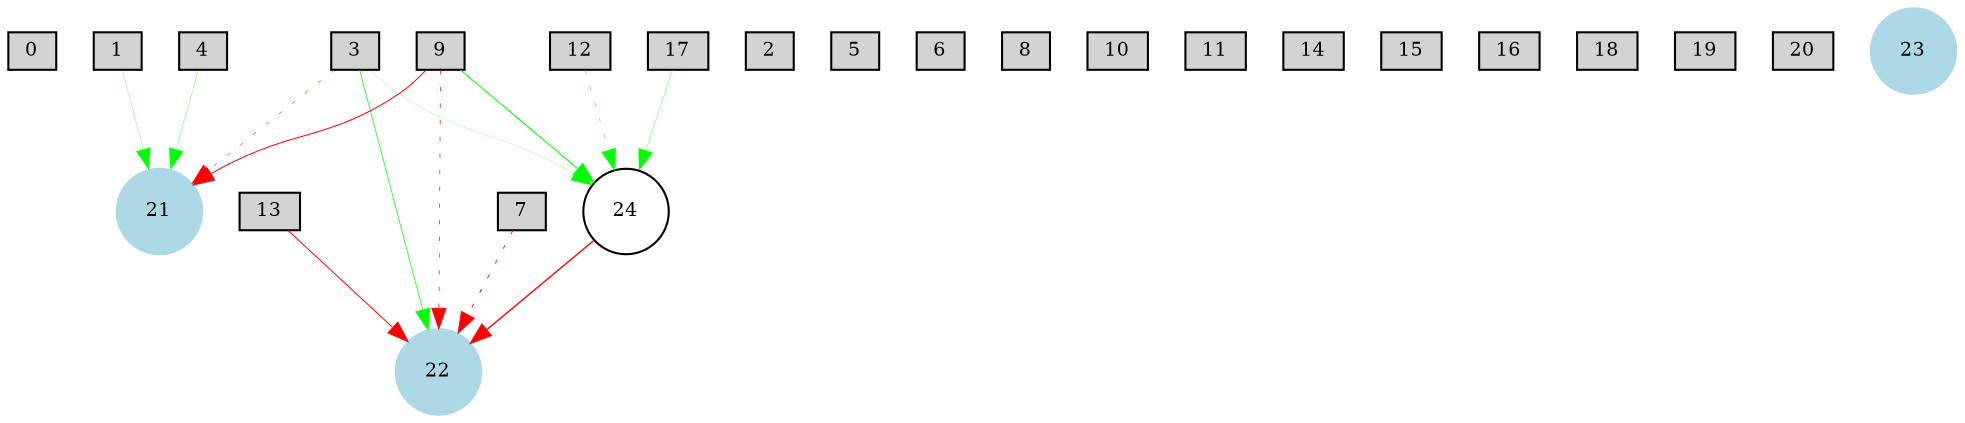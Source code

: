 digraph {
	node [fontsize=9 height=0.2 shape=circle width=0.2]
	0 [shape=box style=filled]
	1 [shape=box style=filled]
	2 [shape=box style=filled]
	3 [shape=box style=filled]
	4 [shape=box style=filled]
	5 [shape=box style=filled]
	6 [shape=box style=filled]
	7 [shape=box style=filled]
	8 [shape=box style=filled]
	9 [shape=box style=filled]
	10 [shape=box style=filled]
	11 [shape=box style=filled]
	12 [shape=box style=filled]
	13 [shape=box style=filled]
	14 [shape=box style=filled]
	15 [shape=box style=filled]
	16 [shape=box style=filled]
	17 [shape=box style=filled]
	18 [shape=box style=filled]
	19 [shape=box style=filled]
	20 [shape=box style=filled]
	21 [color=lightblue style=filled]
	22 [color=lightblue style=filled]
	23 [color=lightblue style=filled]
	13 -> 22 [color=red penwidth=0.4698638394979251 style=solid]
	9 -> 22 [color=red penwidth=0.3401475485726094 style=dotted]
	4 -> 21 [color=green penwidth=0.14228074785548062 style=solid]
	9 -> 21 [color=red penwidth=0.47906849699389653 style=solid]
	9 -> 24 [color=green penwidth=0.5112290727725801 style=solid]
	24 -> 22 [color=red penwidth=0.6567156390220527 style=solid]
	1 -> 21 [color=green penwidth=0.13029567088067248 style=solid]
	12 -> 24 [color=green penwidth=0.26283855205054674 style=dotted]
	3 -> 22 [color=green penwidth=0.3510783590108032 style=solid]
	3 -> 21 [color=red penwidth=0.2265549825561265 style=dotted]
	7 -> 22 [color=red penwidth=0.4288742399012584 style=dotted]
	3 -> 24 [color=green penwidth=0.10419065464350222 style=solid]
	17 -> 24 [color=green penwidth=0.16642286512738746 style=solid]
}
